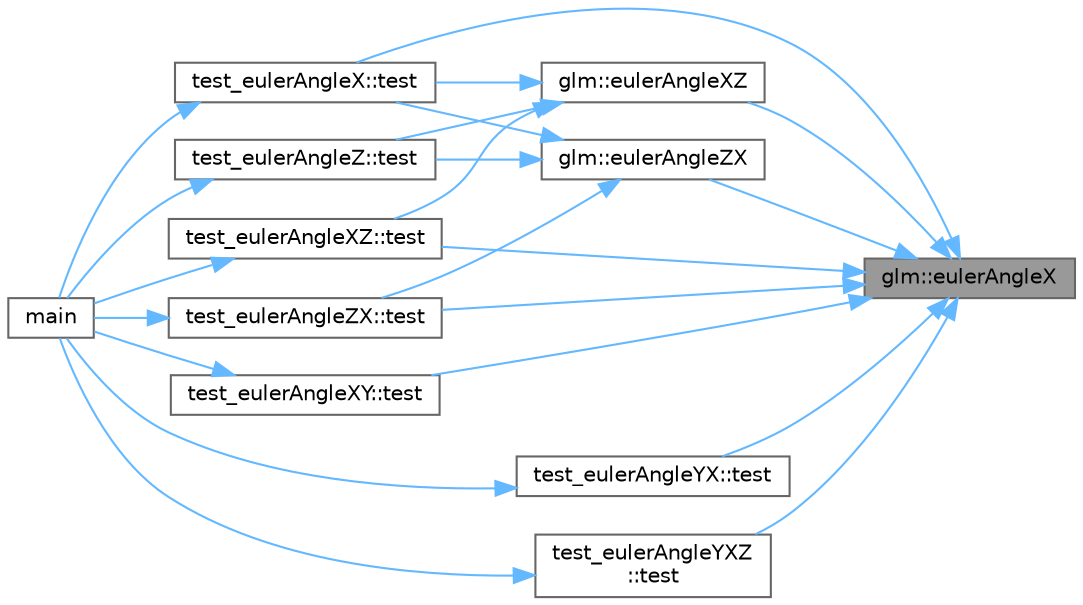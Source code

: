 digraph "glm::eulerAngleX"
{
 // LATEX_PDF_SIZE
  bgcolor="transparent";
  edge [fontname=Helvetica,fontsize=10,labelfontname=Helvetica,labelfontsize=10];
  node [fontname=Helvetica,fontsize=10,shape=box,height=0.2,width=0.4];
  rankdir="RL";
  Node1 [id="Node000001",label="glm::eulerAngleX",height=0.2,width=0.4,color="gray40", fillcolor="grey60", style="filled", fontcolor="black",tooltip=" "];
  Node1 -> Node2 [id="edge43_Node000001_Node000002",dir="back",color="steelblue1",style="solid",tooltip=" "];
  Node2 [id="Node000002",label="glm::eulerAngleXZ",height=0.2,width=0.4,color="grey40", fillcolor="white", style="filled",URL="$group__gtx__euler__angles.html#gaae63ce27584867e3f9d8889631060846",tooltip=" "];
  Node2 -> Node3 [id="edge44_Node000002_Node000003",dir="back",color="steelblue1",style="solid",tooltip=" "];
  Node3 [id="Node000003",label="test_eulerAngleX::test",height=0.2,width=0.4,color="grey40", fillcolor="white", style="filled",URL="$namespacetest__euler_angle_x.html#a29927bfd28a74b6e785bf69a62f0de43",tooltip=" "];
  Node3 -> Node4 [id="edge45_Node000003_Node000004",dir="back",color="steelblue1",style="solid",tooltip=" "];
  Node4 [id="Node000004",label="main",height=0.2,width=0.4,color="grey40", fillcolor="white", style="filled",URL="$_classes_2lib_2glm_2test_2gtx_2gtx__euler__angle_8cpp.html#ae66f6b31b5ad750f1fe042a706a4e3d4",tooltip=" "];
  Node2 -> Node5 [id="edge46_Node000002_Node000005",dir="back",color="steelblue1",style="solid",tooltip=" "];
  Node5 [id="Node000005",label="test_eulerAngleZ::test",height=0.2,width=0.4,color="grey40", fillcolor="white", style="filled",URL="$namespacetest__euler_angle_z.html#a41fde8e06e1eb868ec213242617c9b35",tooltip=" "];
  Node5 -> Node4 [id="edge47_Node000005_Node000004",dir="back",color="steelblue1",style="solid",tooltip=" "];
  Node2 -> Node6 [id="edge48_Node000002_Node000006",dir="back",color="steelblue1",style="solid",tooltip=" "];
  Node6 [id="Node000006",label="test_eulerAngleXZ::test",height=0.2,width=0.4,color="grey40", fillcolor="white", style="filled",URL="$namespacetest__euler_angle_x_z.html#ac3fd49c5cc6e5724e97921c03d6a2af0",tooltip=" "];
  Node6 -> Node4 [id="edge49_Node000006_Node000004",dir="back",color="steelblue1",style="solid",tooltip=" "];
  Node1 -> Node7 [id="edge50_Node000001_Node000007",dir="back",color="steelblue1",style="solid",tooltip=" "];
  Node7 [id="Node000007",label="glm::eulerAngleZX",height=0.2,width=0.4,color="grey40", fillcolor="white", style="filled",URL="$group__gtx__euler__angles.html#gaf7edd0bc96e86e0cf78a5369dbad1514",tooltip=" "];
  Node7 -> Node3 [id="edge51_Node000007_Node000003",dir="back",color="steelblue1",style="solid",tooltip=" "];
  Node7 -> Node5 [id="edge52_Node000007_Node000005",dir="back",color="steelblue1",style="solid",tooltip=" "];
  Node7 -> Node8 [id="edge53_Node000007_Node000008",dir="back",color="steelblue1",style="solid",tooltip=" "];
  Node8 [id="Node000008",label="test_eulerAngleZX::test",height=0.2,width=0.4,color="grey40", fillcolor="white", style="filled",URL="$namespacetest__euler_angle_z_x.html#a2aa9839c45e12082db84727de664a08d",tooltip=" "];
  Node8 -> Node4 [id="edge54_Node000008_Node000004",dir="back",color="steelblue1",style="solid",tooltip=" "];
  Node1 -> Node3 [id="edge55_Node000001_Node000003",dir="back",color="steelblue1",style="solid",tooltip=" "];
  Node1 -> Node9 [id="edge56_Node000001_Node000009",dir="back",color="steelblue1",style="solid",tooltip=" "];
  Node9 [id="Node000009",label="test_eulerAngleXY::test",height=0.2,width=0.4,color="grey40", fillcolor="white", style="filled",URL="$namespacetest__euler_angle_x_y.html#a563fbc39cab17aa9808a0ffdc561593d",tooltip=" "];
  Node9 -> Node4 [id="edge57_Node000009_Node000004",dir="back",color="steelblue1",style="solid",tooltip=" "];
  Node1 -> Node10 [id="edge58_Node000001_Node000010",dir="back",color="steelblue1",style="solid",tooltip=" "];
  Node10 [id="Node000010",label="test_eulerAngleYX::test",height=0.2,width=0.4,color="grey40", fillcolor="white", style="filled",URL="$namespacetest__euler_angle_y_x.html#a01bb0e97e135011eed8e172254cf2406",tooltip=" "];
  Node10 -> Node4 [id="edge59_Node000010_Node000004",dir="back",color="steelblue1",style="solid",tooltip=" "];
  Node1 -> Node6 [id="edge60_Node000001_Node000006",dir="back",color="steelblue1",style="solid",tooltip=" "];
  Node1 -> Node8 [id="edge61_Node000001_Node000008",dir="back",color="steelblue1",style="solid",tooltip=" "];
  Node1 -> Node11 [id="edge62_Node000001_Node000011",dir="back",color="steelblue1",style="solid",tooltip=" "];
  Node11 [id="Node000011",label="test_eulerAngleYXZ\l::test",height=0.2,width=0.4,color="grey40", fillcolor="white", style="filled",URL="$namespacetest__euler_angle_y_x_z.html#af8fd87ad0b0cb30d100219581c254643",tooltip=" "];
  Node11 -> Node4 [id="edge63_Node000011_Node000004",dir="back",color="steelblue1",style="solid",tooltip=" "];
}
